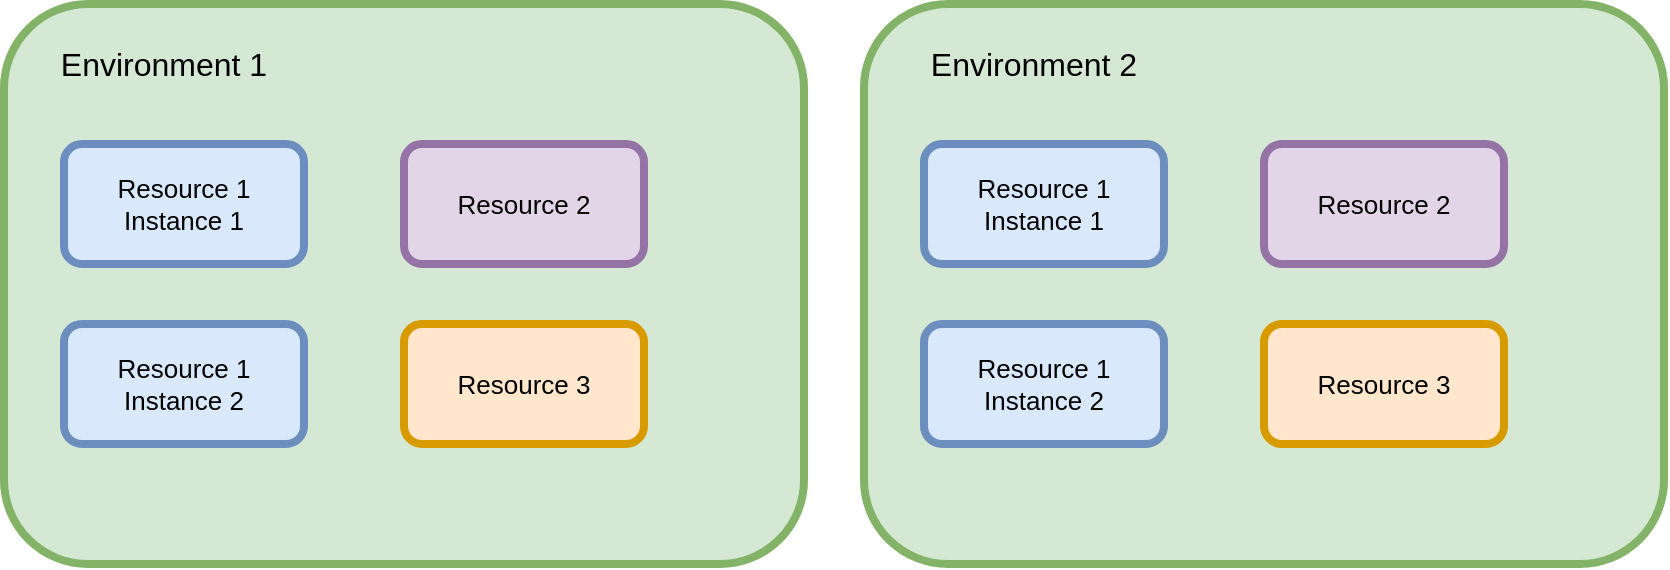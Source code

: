 <mxfile version="12.1.3" type="device" pages="1"><diagram id="2zWkHKrnEJ42lgwQVsO7" name="Page-1"><mxGraphModel dx="2258" dy="777" grid="1" gridSize="10" guides="1" tooltips="1" connect="1" arrows="1" fold="1" page="1" pageScale="1" pageWidth="850" pageHeight="1100" math="0" shadow="0"><root><mxCell id="0"/><mxCell id="1" parent="0"/><mxCell id="fBs2rg7HP7Tsp2Or-7qZ-2" value="&lt;div align=&quot;center&quot;&gt;&lt;br&gt;&lt;/div&gt;" style="rounded=1;whiteSpace=wrap;html=1;align=center;fillColor=#d5e8d4;strokeColor=#82b366;strokeWidth=4;" vertex="1" parent="1"><mxGeometry x="400" y="40" width="400" height="280" as="geometry"/></mxCell><mxCell id="fBs2rg7HP7Tsp2Or-7qZ-3" value="" style="rounded=1;whiteSpace=wrap;html=1;fillColor=#d5e8d4;strokeColor=#82b366;strokeWidth=4;" vertex="1" parent="1"><mxGeometry x="-30" y="40" width="400" height="280" as="geometry"/></mxCell><mxCell id="fBs2rg7HP7Tsp2Or-7qZ-4" value="Environment 1" style="text;html=1;strokeColor=none;fillColor=none;align=center;verticalAlign=middle;whiteSpace=wrap;rounded=0;fontSize=16;" vertex="1" parent="1"><mxGeometry x="-10" y="60" width="120" height="20" as="geometry"/></mxCell><mxCell id="fBs2rg7HP7Tsp2Or-7qZ-5" value="&lt;div style=&quot;font-size: 16px;&quot;&gt;Environment 2&lt;/div&gt;" style="text;html=1;strokeColor=none;fillColor=none;align=center;verticalAlign=middle;whiteSpace=wrap;rounded=0;fontSize=16;" vertex="1" parent="1"><mxGeometry x="430" y="60" width="110" height="20" as="geometry"/></mxCell><mxCell id="fBs2rg7HP7Tsp2Or-7qZ-7" value="&lt;div&gt;Resource 1&lt;/div&gt;&lt;div&gt;Instance 1&lt;br&gt;&lt;/div&gt;" style="rounded=1;whiteSpace=wrap;html=1;fontSize=13;fillColor=#dae8fc;strokeColor=#6c8ebf;strokeWidth=4;" vertex="1" parent="1"><mxGeometry y="110" width="120" height="60" as="geometry"/></mxCell><mxCell id="fBs2rg7HP7Tsp2Or-7qZ-8" value="&lt;div&gt;Resource 1&lt;/div&gt;&lt;div&gt;Instance 2&lt;br&gt;&lt;/div&gt;" style="rounded=1;whiteSpace=wrap;html=1;fontSize=13;fillColor=#dae8fc;strokeColor=#6c8ebf;strokeWidth=4;" vertex="1" parent="1"><mxGeometry y="200" width="120" height="60" as="geometry"/></mxCell><mxCell id="fBs2rg7HP7Tsp2Or-7qZ-9" value="&lt;div&gt;Resource 1&lt;/div&gt;&lt;div&gt;Instance 2&lt;br&gt;&lt;/div&gt;" style="rounded=1;whiteSpace=wrap;html=1;fontSize=13;fillColor=#dae8fc;strokeColor=#6c8ebf;strokeWidth=4;" vertex="1" parent="1"><mxGeometry x="430" y="200" width="120" height="60" as="geometry"/></mxCell><mxCell id="fBs2rg7HP7Tsp2Or-7qZ-10" value="&lt;div&gt;Resource 1&lt;/div&gt;&lt;div&gt;Instance 1&lt;br&gt;&lt;/div&gt;" style="rounded=1;whiteSpace=wrap;html=1;fontSize=13;fillColor=#dae8fc;strokeColor=#6c8ebf;strokeWidth=4;" vertex="1" parent="1"><mxGeometry x="430" y="110" width="120" height="60" as="geometry"/></mxCell><mxCell id="fBs2rg7HP7Tsp2Or-7qZ-12" value="&lt;div&gt;Resource 2&lt;br&gt;&lt;/div&gt;" style="rounded=1;whiteSpace=wrap;html=1;fontSize=13;fillColor=#e1d5e7;strokeColor=#9673a6;strokeWidth=4;" vertex="1" parent="1"><mxGeometry x="170" y="110" width="120" height="60" as="geometry"/></mxCell><mxCell id="fBs2rg7HP7Tsp2Or-7qZ-13" value="&lt;div&gt;Resource 3&lt;/div&gt;" style="rounded=1;whiteSpace=wrap;html=1;fontSize=13;fillColor=#ffe6cc;strokeColor=#d79b00;strokeWidth=4;" vertex="1" parent="1"><mxGeometry x="170" y="200" width="120" height="60" as="geometry"/></mxCell><mxCell id="fBs2rg7HP7Tsp2Or-7qZ-14" value="&lt;div&gt;Resource 3&lt;br&gt;&lt;/div&gt;" style="rounded=1;whiteSpace=wrap;html=1;fontSize=13;fillColor=#ffe6cc;strokeColor=#d79b00;strokeWidth=4;" vertex="1" parent="1"><mxGeometry x="600" y="200" width="120" height="60" as="geometry"/></mxCell><mxCell id="fBs2rg7HP7Tsp2Or-7qZ-15" value="&lt;div&gt;Resource 2&lt;br&gt;&lt;/div&gt;" style="rounded=1;whiteSpace=wrap;html=1;fontSize=13;fillColor=#e1d5e7;strokeColor=#9673a6;strokeWidth=4;" vertex="1" parent="1"><mxGeometry x="600" y="110" width="120" height="60" as="geometry"/></mxCell></root></mxGraphModel></diagram></mxfile>